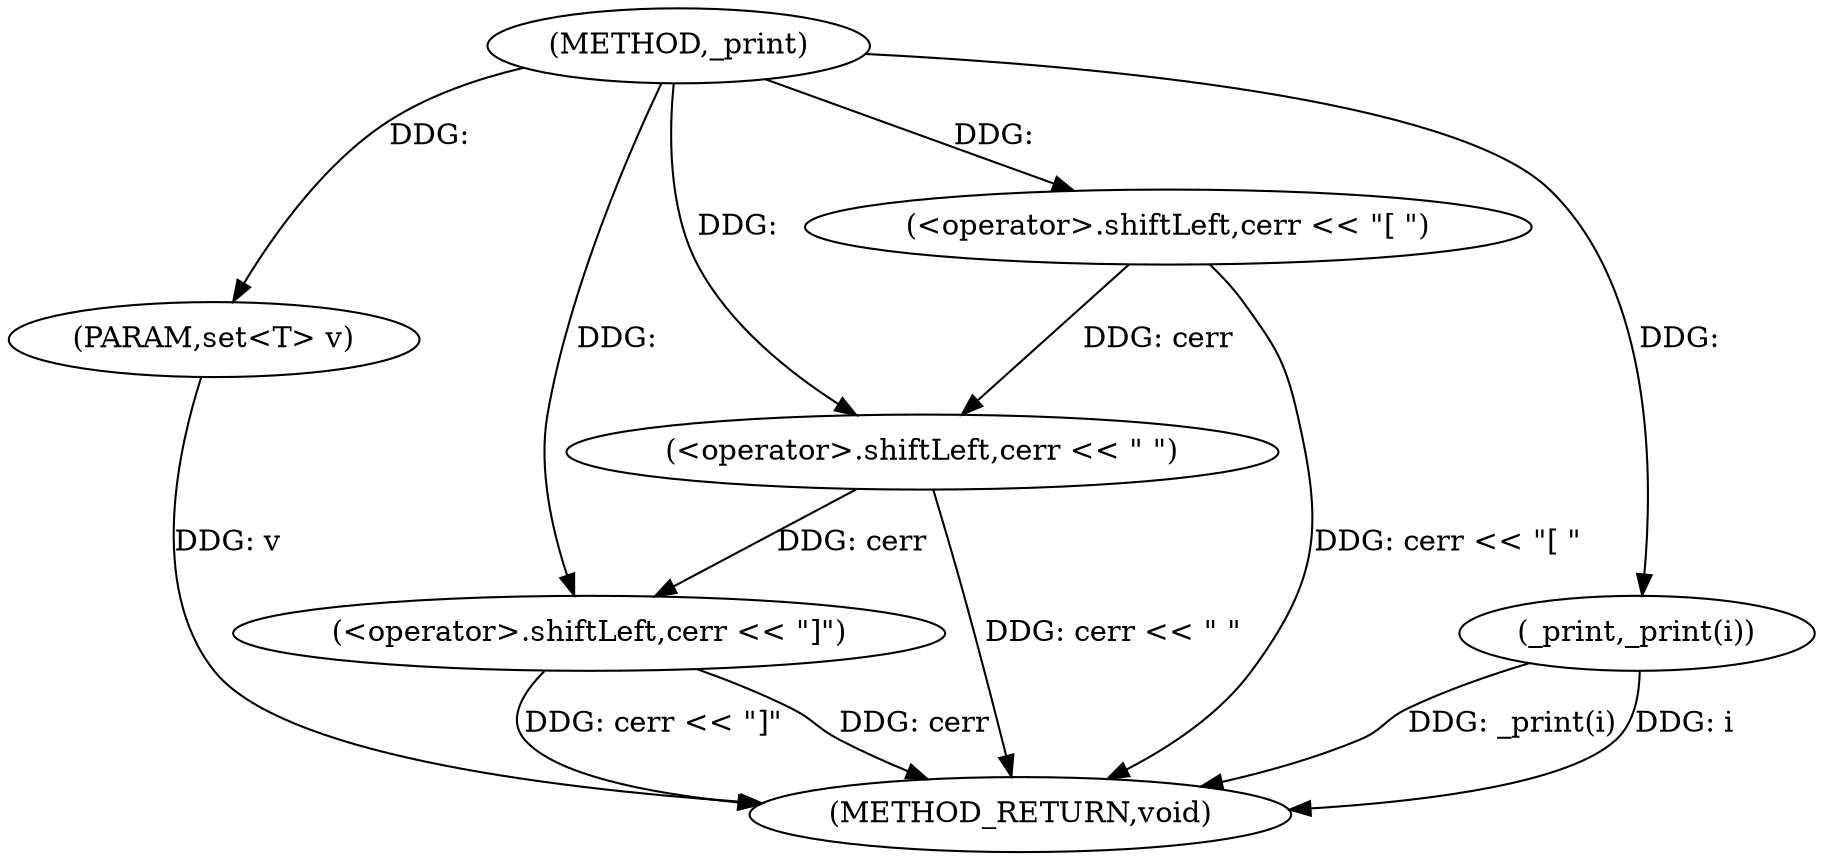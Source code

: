 digraph "_print" {  
"1000228" [label = "(METHOD,_print)" ]
"1000244" [label = "(METHOD_RETURN,void)" ]
"1000229" [label = "(PARAM,set<T> v)" ]
"1000231" [label = "(<operator>.shiftLeft,cerr << \"[ \")" ]
"1000241" [label = "(<operator>.shiftLeft,cerr << \"]\")" ]
"1000236" [label = "(_print,_print(i))" ]
"1000238" [label = "(<operator>.shiftLeft,cerr << \" \")" ]
  "1000229" -> "1000244"  [ label = "DDG: v"] 
  "1000231" -> "1000244"  [ label = "DDG: cerr << \"[ \""] 
  "1000236" -> "1000244"  [ label = "DDG: _print(i)"] 
  "1000238" -> "1000244"  [ label = "DDG: cerr << \" \""] 
  "1000241" -> "1000244"  [ label = "DDG: cerr"] 
  "1000241" -> "1000244"  [ label = "DDG: cerr << \"]\""] 
  "1000236" -> "1000244"  [ label = "DDG: i"] 
  "1000228" -> "1000229"  [ label = "DDG: "] 
  "1000228" -> "1000231"  [ label = "DDG: "] 
  "1000238" -> "1000241"  [ label = "DDG: cerr"] 
  "1000228" -> "1000241"  [ label = "DDG: "] 
  "1000228" -> "1000236"  [ label = "DDG: "] 
  "1000231" -> "1000238"  [ label = "DDG: cerr"] 
  "1000228" -> "1000238"  [ label = "DDG: "] 
}
